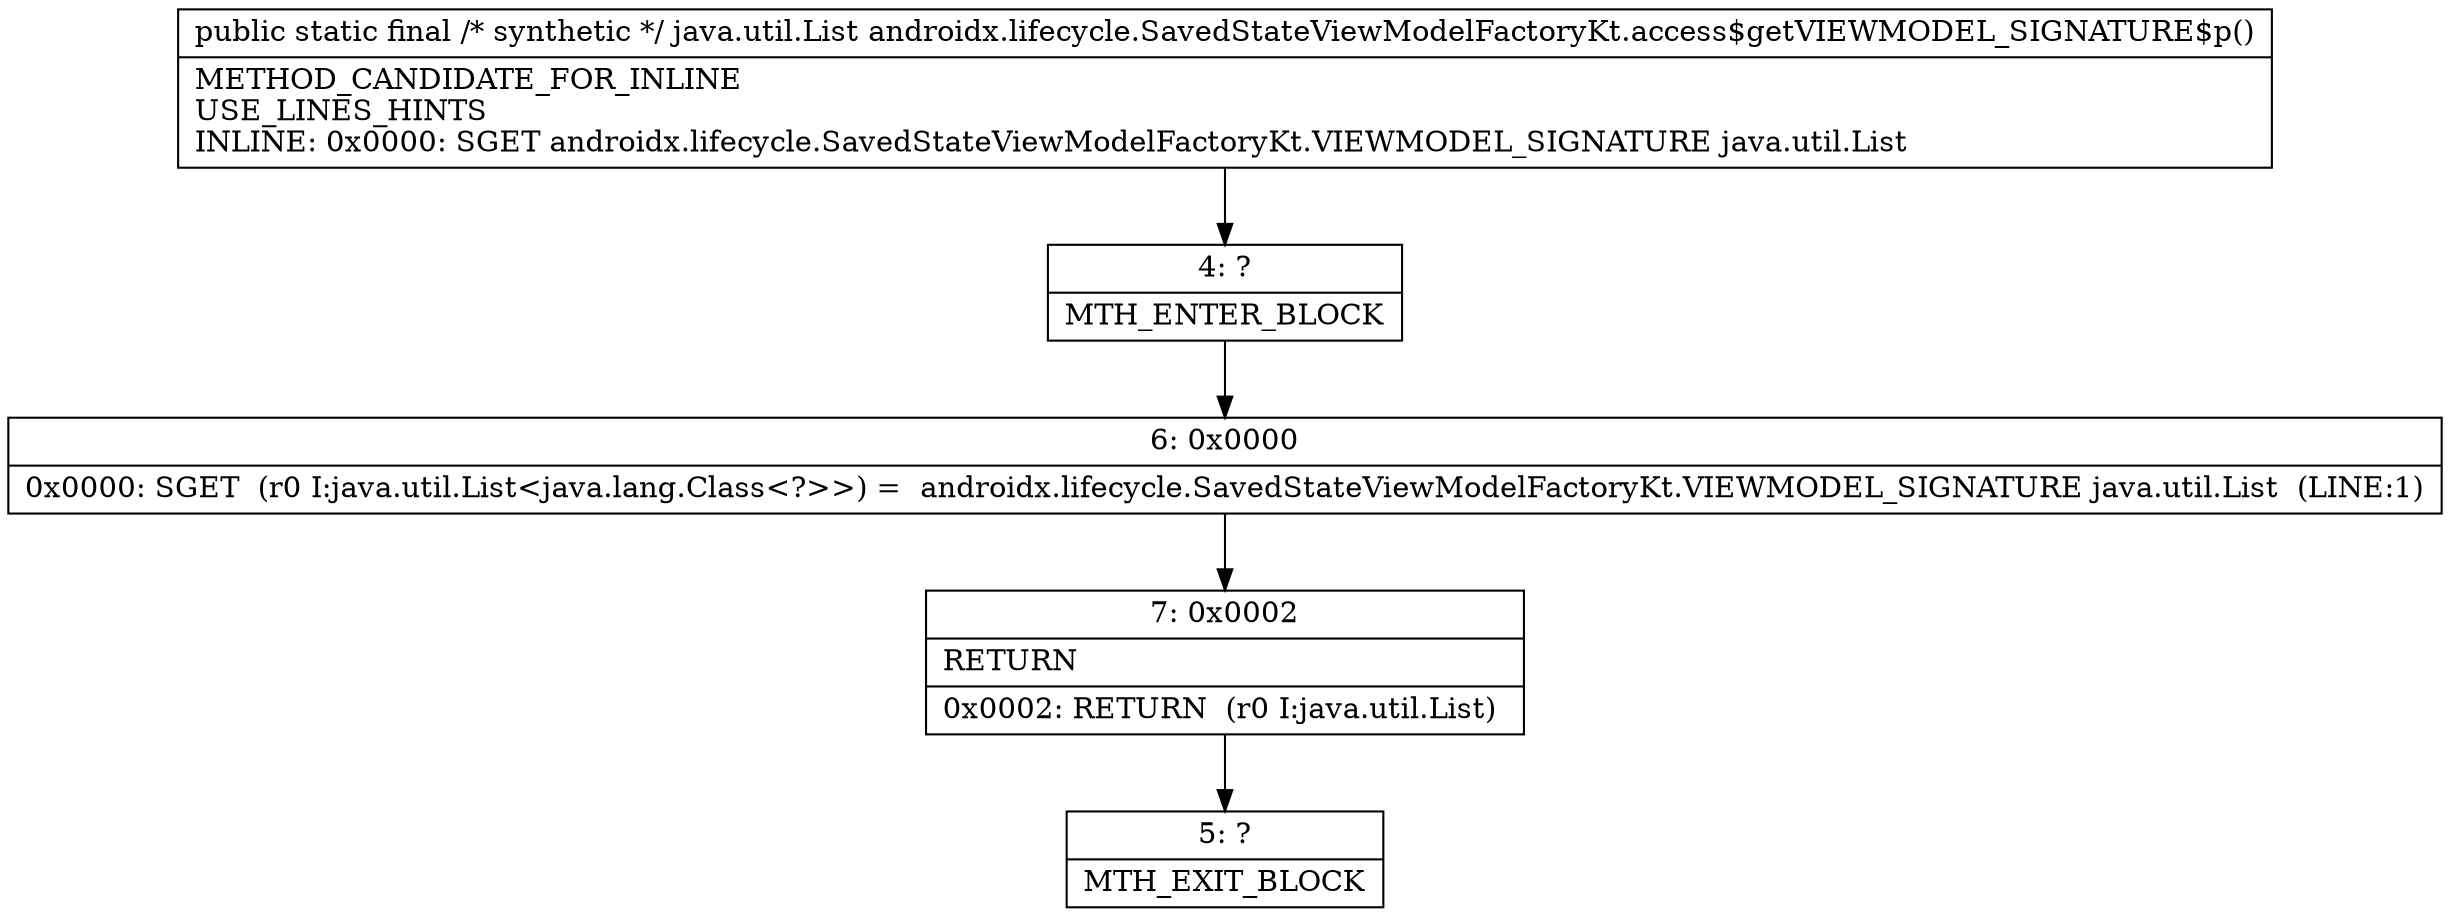 digraph "CFG forandroidx.lifecycle.SavedStateViewModelFactoryKt.access$getVIEWMODEL_SIGNATURE$p()Ljava\/util\/List;" {
Node_4 [shape=record,label="{4\:\ ?|MTH_ENTER_BLOCK\l}"];
Node_6 [shape=record,label="{6\:\ 0x0000|0x0000: SGET  (r0 I:java.util.List\<java.lang.Class\<?\>\>) =  androidx.lifecycle.SavedStateViewModelFactoryKt.VIEWMODEL_SIGNATURE java.util.List  (LINE:1)\l}"];
Node_7 [shape=record,label="{7\:\ 0x0002|RETURN\l|0x0002: RETURN  (r0 I:java.util.List) \l}"];
Node_5 [shape=record,label="{5\:\ ?|MTH_EXIT_BLOCK\l}"];
MethodNode[shape=record,label="{public static final \/* synthetic *\/ java.util.List androidx.lifecycle.SavedStateViewModelFactoryKt.access$getVIEWMODEL_SIGNATURE$p()  | METHOD_CANDIDATE_FOR_INLINE\lUSE_LINES_HINTS\lINLINE: 0x0000: SGET   androidx.lifecycle.SavedStateViewModelFactoryKt.VIEWMODEL_SIGNATURE java.util.List\l}"];
MethodNode -> Node_4;Node_4 -> Node_6;
Node_6 -> Node_7;
Node_7 -> Node_5;
}

